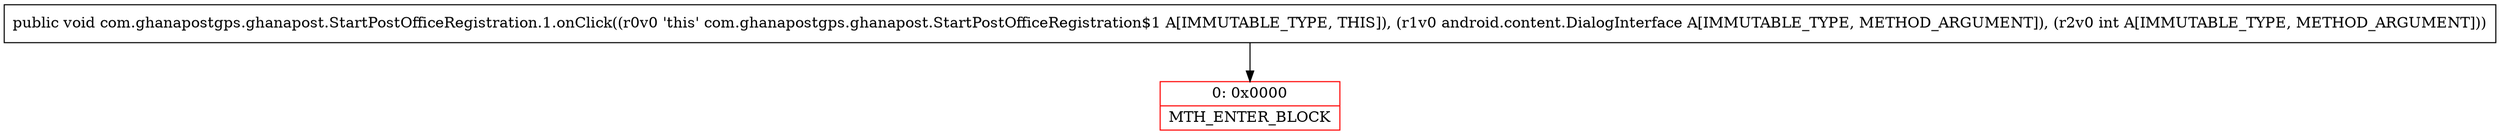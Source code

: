 digraph "CFG forcom.ghanapostgps.ghanapost.StartPostOfficeRegistration.1.onClick(Landroid\/content\/DialogInterface;I)V" {
subgraph cluster_Region_84622494 {
label = "R(0)";
node [shape=record,color=blue];
}
Node_0 [shape=record,color=red,label="{0\:\ 0x0000|MTH_ENTER_BLOCK\l}"];
MethodNode[shape=record,label="{public void com.ghanapostgps.ghanapost.StartPostOfficeRegistration.1.onClick((r0v0 'this' com.ghanapostgps.ghanapost.StartPostOfficeRegistration$1 A[IMMUTABLE_TYPE, THIS]), (r1v0 android.content.DialogInterface A[IMMUTABLE_TYPE, METHOD_ARGUMENT]), (r2v0 int A[IMMUTABLE_TYPE, METHOD_ARGUMENT])) }"];
MethodNode -> Node_0;
}

